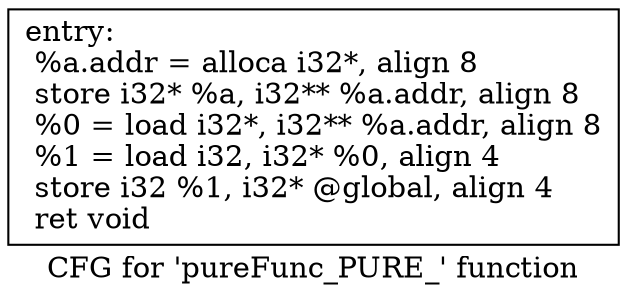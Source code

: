 digraph "CFG for 'pureFunc_PURE_' function" {
	label="CFG for 'pureFunc_PURE_' function";

	Node0x55b8c4fe1fd0 [shape=record,label="{entry:\l  %a.addr = alloca i32*, align 8\l  store i32* %a, i32** %a.addr, align 8\l  %0 = load i32*, i32** %a.addr, align 8\l  %1 = load i32, i32* %0, align 4\l  store i32 %1, i32* @global, align 4\l  ret void\l}"];
}
